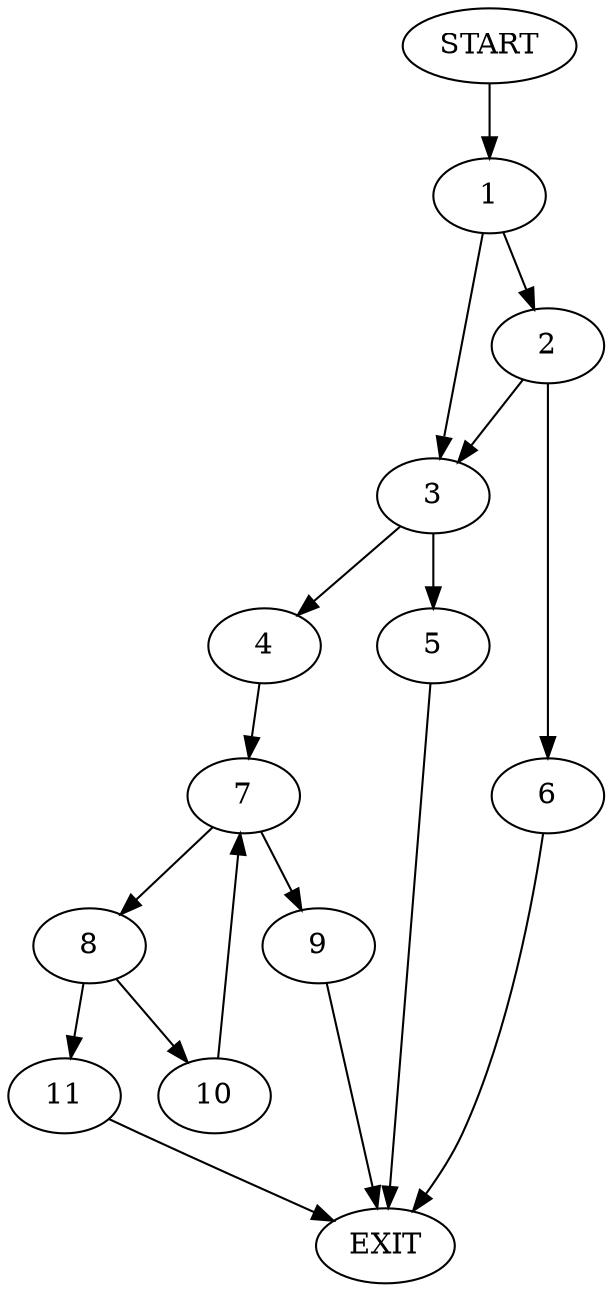 digraph {
0 [label="START"]
12 [label="EXIT"]
0 -> 1
1 -> 2
1 -> 3
3 -> 4
3 -> 5
2 -> 3
2 -> 6
6 -> 12
4 -> 7
5 -> 12
7 -> 8
7 -> 9
9 -> 12
8 -> 10
8 -> 11
11 -> 12
10 -> 7
}
